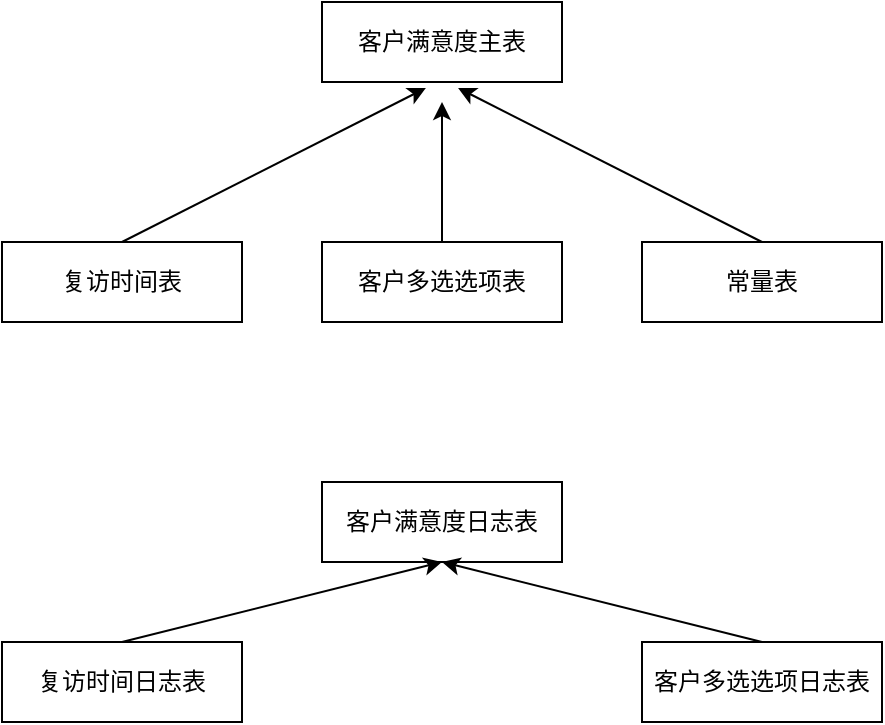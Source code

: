 <mxfile version="15.0.6" type="github">
  <diagram id="ljgBM0APQyJT2kwhOLdZ" name="Page-1">
    <mxGraphModel dx="184" dy="125" grid="1" gridSize="10" guides="1" tooltips="1" connect="1" arrows="1" fold="1" page="1" pageScale="1" pageWidth="827" pageHeight="1169" math="0" shadow="0">
      <root>
        <mxCell id="0" />
        <mxCell id="1" parent="0" />
        <mxCell id="mqn0x-8YK8ofPrbMz5y9-1" value="客户满意度主表" style="rounded=0;whiteSpace=wrap;html=1;" vertex="1" parent="1">
          <mxGeometry x="320" y="160" width="120" height="40" as="geometry" />
        </mxCell>
        <mxCell id="mqn0x-8YK8ofPrbMz5y9-2" value="常量表" style="rounded=0;whiteSpace=wrap;html=1;" vertex="1" parent="1">
          <mxGeometry x="480" y="280" width="120" height="40" as="geometry" />
        </mxCell>
        <mxCell id="mqn0x-8YK8ofPrbMz5y9-3" value="复访时间表" style="rounded=0;whiteSpace=wrap;html=1;" vertex="1" parent="1">
          <mxGeometry x="160" y="280" width="120" height="40" as="geometry" />
        </mxCell>
        <mxCell id="mqn0x-8YK8ofPrbMz5y9-6" value="客户多选选项表" style="rounded=0;whiteSpace=wrap;html=1;" vertex="1" parent="1">
          <mxGeometry x="320" y="280" width="120" height="40" as="geometry" />
        </mxCell>
        <mxCell id="mqn0x-8YK8ofPrbMz5y9-7" value="" style="endArrow=classic;html=1;entryX=0.433;entryY=1.075;entryDx=0;entryDy=0;entryPerimeter=0;exitX=0.5;exitY=0;exitDx=0;exitDy=0;" edge="1" parent="1" source="mqn0x-8YK8ofPrbMz5y9-3" target="mqn0x-8YK8ofPrbMz5y9-1">
          <mxGeometry width="50" height="50" relative="1" as="geometry">
            <mxPoint x="240" y="400" as="sourcePoint" />
            <mxPoint x="290" y="350" as="targetPoint" />
          </mxGeometry>
        </mxCell>
        <mxCell id="mqn0x-8YK8ofPrbMz5y9-8" value="" style="endArrow=classic;html=1;exitX=0.5;exitY=0;exitDx=0;exitDy=0;" edge="1" parent="1" source="mqn0x-8YK8ofPrbMz5y9-6">
          <mxGeometry width="50" height="50" relative="1" as="geometry">
            <mxPoint x="210" y="420" as="sourcePoint" />
            <mxPoint x="380" y="210" as="targetPoint" />
          </mxGeometry>
        </mxCell>
        <mxCell id="mqn0x-8YK8ofPrbMz5y9-9" value="" style="endArrow=classic;html=1;exitX=0.5;exitY=0;exitDx=0;exitDy=0;entryX=0.567;entryY=1.075;entryDx=0;entryDy=0;entryPerimeter=0;" edge="1" parent="1" source="mqn0x-8YK8ofPrbMz5y9-2" target="mqn0x-8YK8ofPrbMz5y9-1">
          <mxGeometry width="50" height="50" relative="1" as="geometry">
            <mxPoint x="570" y="280" as="sourcePoint" />
            <mxPoint x="400" y="210" as="targetPoint" />
          </mxGeometry>
        </mxCell>
        <mxCell id="mqn0x-8YK8ofPrbMz5y9-10" value="客户满意度日志表" style="rounded=0;whiteSpace=wrap;html=1;" vertex="1" parent="1">
          <mxGeometry x="320" y="400" width="120" height="40" as="geometry" />
        </mxCell>
        <mxCell id="mqn0x-8YK8ofPrbMz5y9-11" value="复访时间日志表" style="rounded=0;whiteSpace=wrap;html=1;" vertex="1" parent="1">
          <mxGeometry x="160" y="480" width="120" height="40" as="geometry" />
        </mxCell>
        <mxCell id="mqn0x-8YK8ofPrbMz5y9-12" value="客户多选选项日志表" style="rounded=0;whiteSpace=wrap;html=1;" vertex="1" parent="1">
          <mxGeometry x="480" y="480" width="120" height="40" as="geometry" />
        </mxCell>
        <mxCell id="mqn0x-8YK8ofPrbMz5y9-13" value="" style="endArrow=classic;html=1;entryX=0.5;entryY=1;entryDx=0;entryDy=0;" edge="1" parent="1" target="mqn0x-8YK8ofPrbMz5y9-10">
          <mxGeometry width="50" height="50" relative="1" as="geometry">
            <mxPoint x="220" y="480" as="sourcePoint" />
            <mxPoint x="270" y="430" as="targetPoint" />
          </mxGeometry>
        </mxCell>
        <mxCell id="mqn0x-8YK8ofPrbMz5y9-14" value="" style="endArrow=classic;html=1;entryX=0.5;entryY=1;entryDx=0;entryDy=0;exitX=0.5;exitY=0;exitDx=0;exitDy=0;" edge="1" parent="1" source="mqn0x-8YK8ofPrbMz5y9-12" target="mqn0x-8YK8ofPrbMz5y9-10">
          <mxGeometry width="50" height="50" relative="1" as="geometry">
            <mxPoint x="409.289" y="550" as="sourcePoint" />
            <mxPoint x="409.289" y="500" as="targetPoint" />
          </mxGeometry>
        </mxCell>
      </root>
    </mxGraphModel>
  </diagram>
</mxfile>
